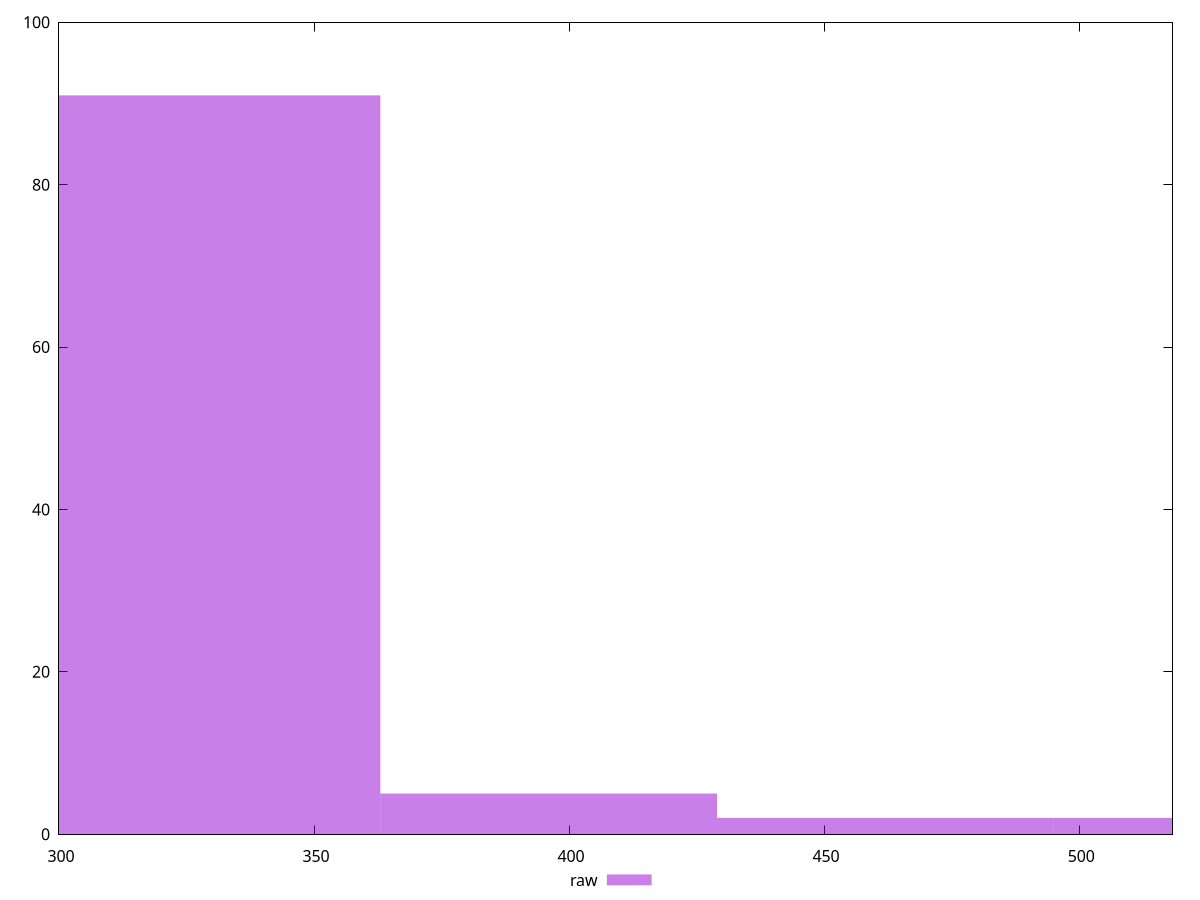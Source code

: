 reset

$raw <<EOF
330.0009924486957 91
396.0011909384348 5
462.0013894281739 2
528.0015879179131 2
EOF

set key outside below
set boxwidth 66.00019848973913
set xrange [300:518.3]
set yrange [0:100]
set trange [0:100]
set style fill transparent solid 0.5 noborder
set terminal svg size 640, 490 enhanced background rgb 'white'
set output "report_00015_2021-02-09T16-11-33.973Z/uses-rel-preconnect/samples/pages/raw/histogram.svg"

plot $raw title "raw" with boxes

reset
